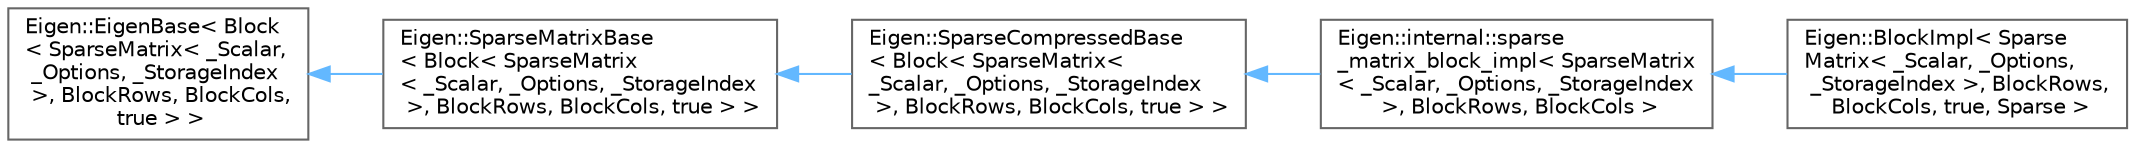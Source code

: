 digraph "Graphical Class Hierarchy"
{
 // LATEX_PDF_SIZE
  bgcolor="transparent";
  edge [fontname=Helvetica,fontsize=10,labelfontname=Helvetica,labelfontsize=10];
  node [fontname=Helvetica,fontsize=10,shape=box,height=0.2,width=0.4];
  rankdir="LR";
  Node0 [id="Node000000",label="Eigen::EigenBase\< Block\l\< SparseMatrix\< _Scalar,\l _Options, _StorageIndex\l \>, BlockRows, BlockCols,\l true \> \>",height=0.2,width=0.4,color="grey40", fillcolor="white", style="filled",URL="$structEigen_1_1EigenBase.html",tooltip=" "];
  Node0 -> Node1 [id="edge475_Node000000_Node000001",dir="back",color="steelblue1",style="solid",tooltip=" "];
  Node1 [id="Node000001",label="Eigen::SparseMatrixBase\l\< Block\< SparseMatrix\l\< _Scalar, _Options, _StorageIndex\l \>, BlockRows, BlockCols, true \> \>",height=0.2,width=0.4,color="grey40", fillcolor="white", style="filled",URL="$classEigen_1_1SparseMatrixBase.html",tooltip=" "];
  Node1 -> Node2 [id="edge476_Node000001_Node000002",dir="back",color="steelblue1",style="solid",tooltip=" "];
  Node2 [id="Node000002",label="Eigen::SparseCompressedBase\l\< Block\< SparseMatrix\< \l_Scalar, _Options, _StorageIndex\l \>, BlockRows, BlockCols, true \> \>",height=0.2,width=0.4,color="grey40", fillcolor="white", style="filled",URL="$classEigen_1_1SparseCompressedBase.html",tooltip=" "];
  Node2 -> Node3 [id="edge477_Node000002_Node000003",dir="back",color="steelblue1",style="solid",tooltip=" "];
  Node3 [id="Node000003",label="Eigen::internal::sparse\l_matrix_block_impl\< SparseMatrix\l\< _Scalar, _Options, _StorageIndex\l \>, BlockRows, BlockCols \>",height=0.2,width=0.4,color="grey40", fillcolor="white", style="filled",URL="$classEigen_1_1internal_1_1sparse__matrix__block__impl.html",tooltip=" "];
  Node3 -> Node4 [id="edge478_Node000003_Node000004",dir="back",color="steelblue1",style="solid",tooltip=" "];
  Node4 [id="Node000004",label="Eigen::BlockImpl\< Sparse\lMatrix\< _Scalar, _Options,\l _StorageIndex \>, BlockRows,\l BlockCols, true, Sparse \>",height=0.2,width=0.4,color="grey40", fillcolor="white", style="filled",URL="$classEigen_1_1BlockImpl_3_01SparseMatrix_3_01__Scalar_00_01__Options_00_01__StorageIndex_01_4_00412b5ee7534e99e32baefd75dc79f7fd.html",tooltip=" "];
}
